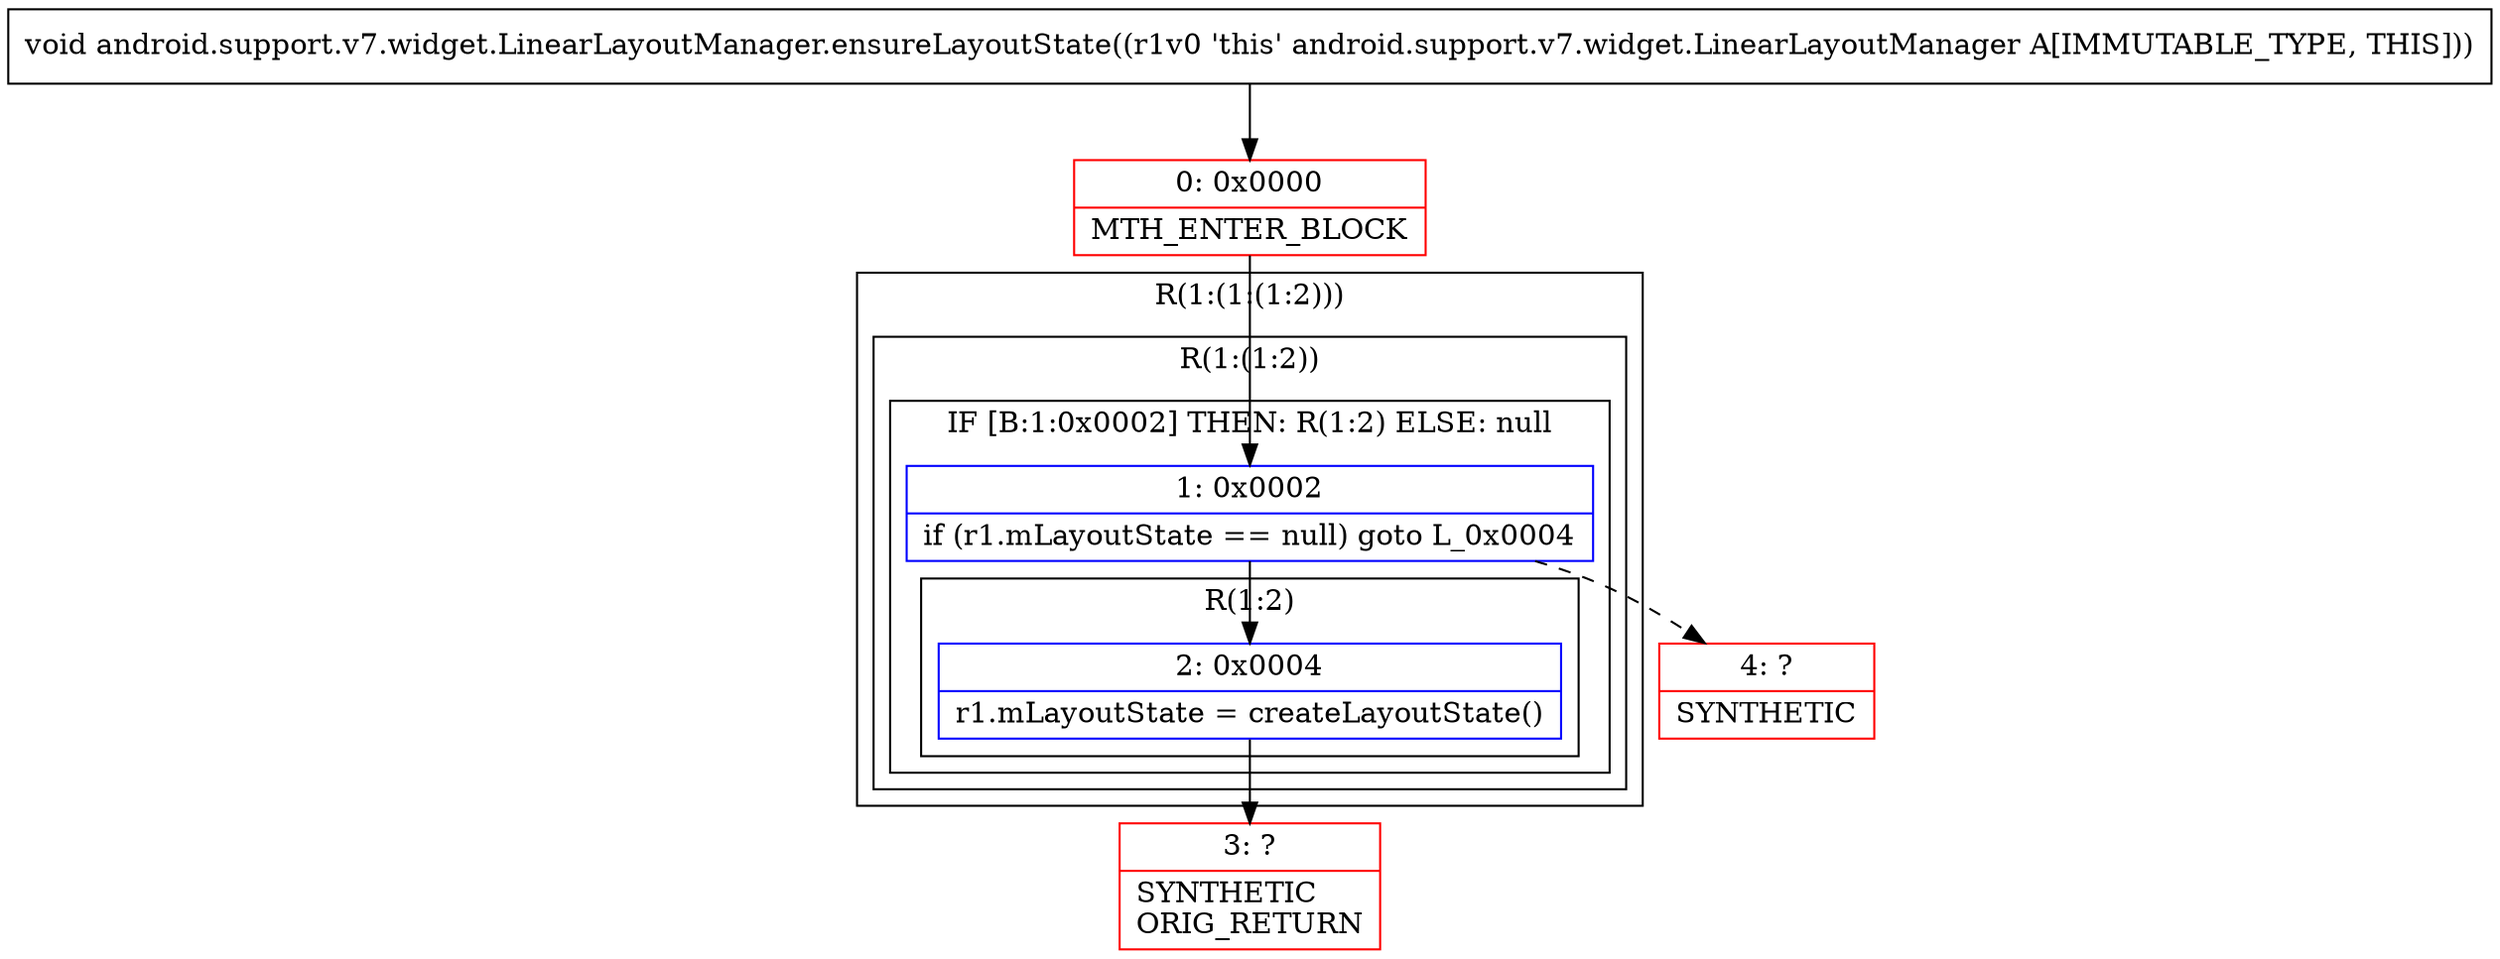 digraph "CFG forandroid.support.v7.widget.LinearLayoutManager.ensureLayoutState()V" {
subgraph cluster_Region_1391479544 {
label = "R(1:(1:(1:2)))";
node [shape=record,color=blue];
subgraph cluster_Region_1255958251 {
label = "R(1:(1:2))";
node [shape=record,color=blue];
subgraph cluster_IfRegion_624527155 {
label = "IF [B:1:0x0002] THEN: R(1:2) ELSE: null";
node [shape=record,color=blue];
Node_1 [shape=record,label="{1\:\ 0x0002|if (r1.mLayoutState == null) goto L_0x0004\l}"];
subgraph cluster_Region_1341989010 {
label = "R(1:2)";
node [shape=record,color=blue];
Node_2 [shape=record,label="{2\:\ 0x0004|r1.mLayoutState = createLayoutState()\l}"];
}
}
}
}
Node_0 [shape=record,color=red,label="{0\:\ 0x0000|MTH_ENTER_BLOCK\l}"];
Node_3 [shape=record,color=red,label="{3\:\ ?|SYNTHETIC\lORIG_RETURN\l}"];
Node_4 [shape=record,color=red,label="{4\:\ ?|SYNTHETIC\l}"];
MethodNode[shape=record,label="{void android.support.v7.widget.LinearLayoutManager.ensureLayoutState((r1v0 'this' android.support.v7.widget.LinearLayoutManager A[IMMUTABLE_TYPE, THIS])) }"];
MethodNode -> Node_0;
Node_1 -> Node_2;
Node_1 -> Node_4[style=dashed];
Node_2 -> Node_3;
Node_0 -> Node_1;
}


